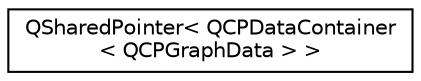 digraph "Graphical Class Hierarchy"
{
 // LATEX_PDF_SIZE
  edge [fontname="Helvetica",fontsize="10",labelfontname="Helvetica",labelfontsize="10"];
  node [fontname="Helvetica",fontsize="10",shape=record];
  rankdir="LR";
  Node0 [label="QSharedPointer\< QCPDataContainer\l\< QCPGraphData \> \>",height=0.2,width=0.4,color="black", fillcolor="white", style="filled",URL="$classQSharedPointer_3_01QCPDataContainer_3_01QCPGraphData_01_4_01_4.html",tooltip=" "];
}
